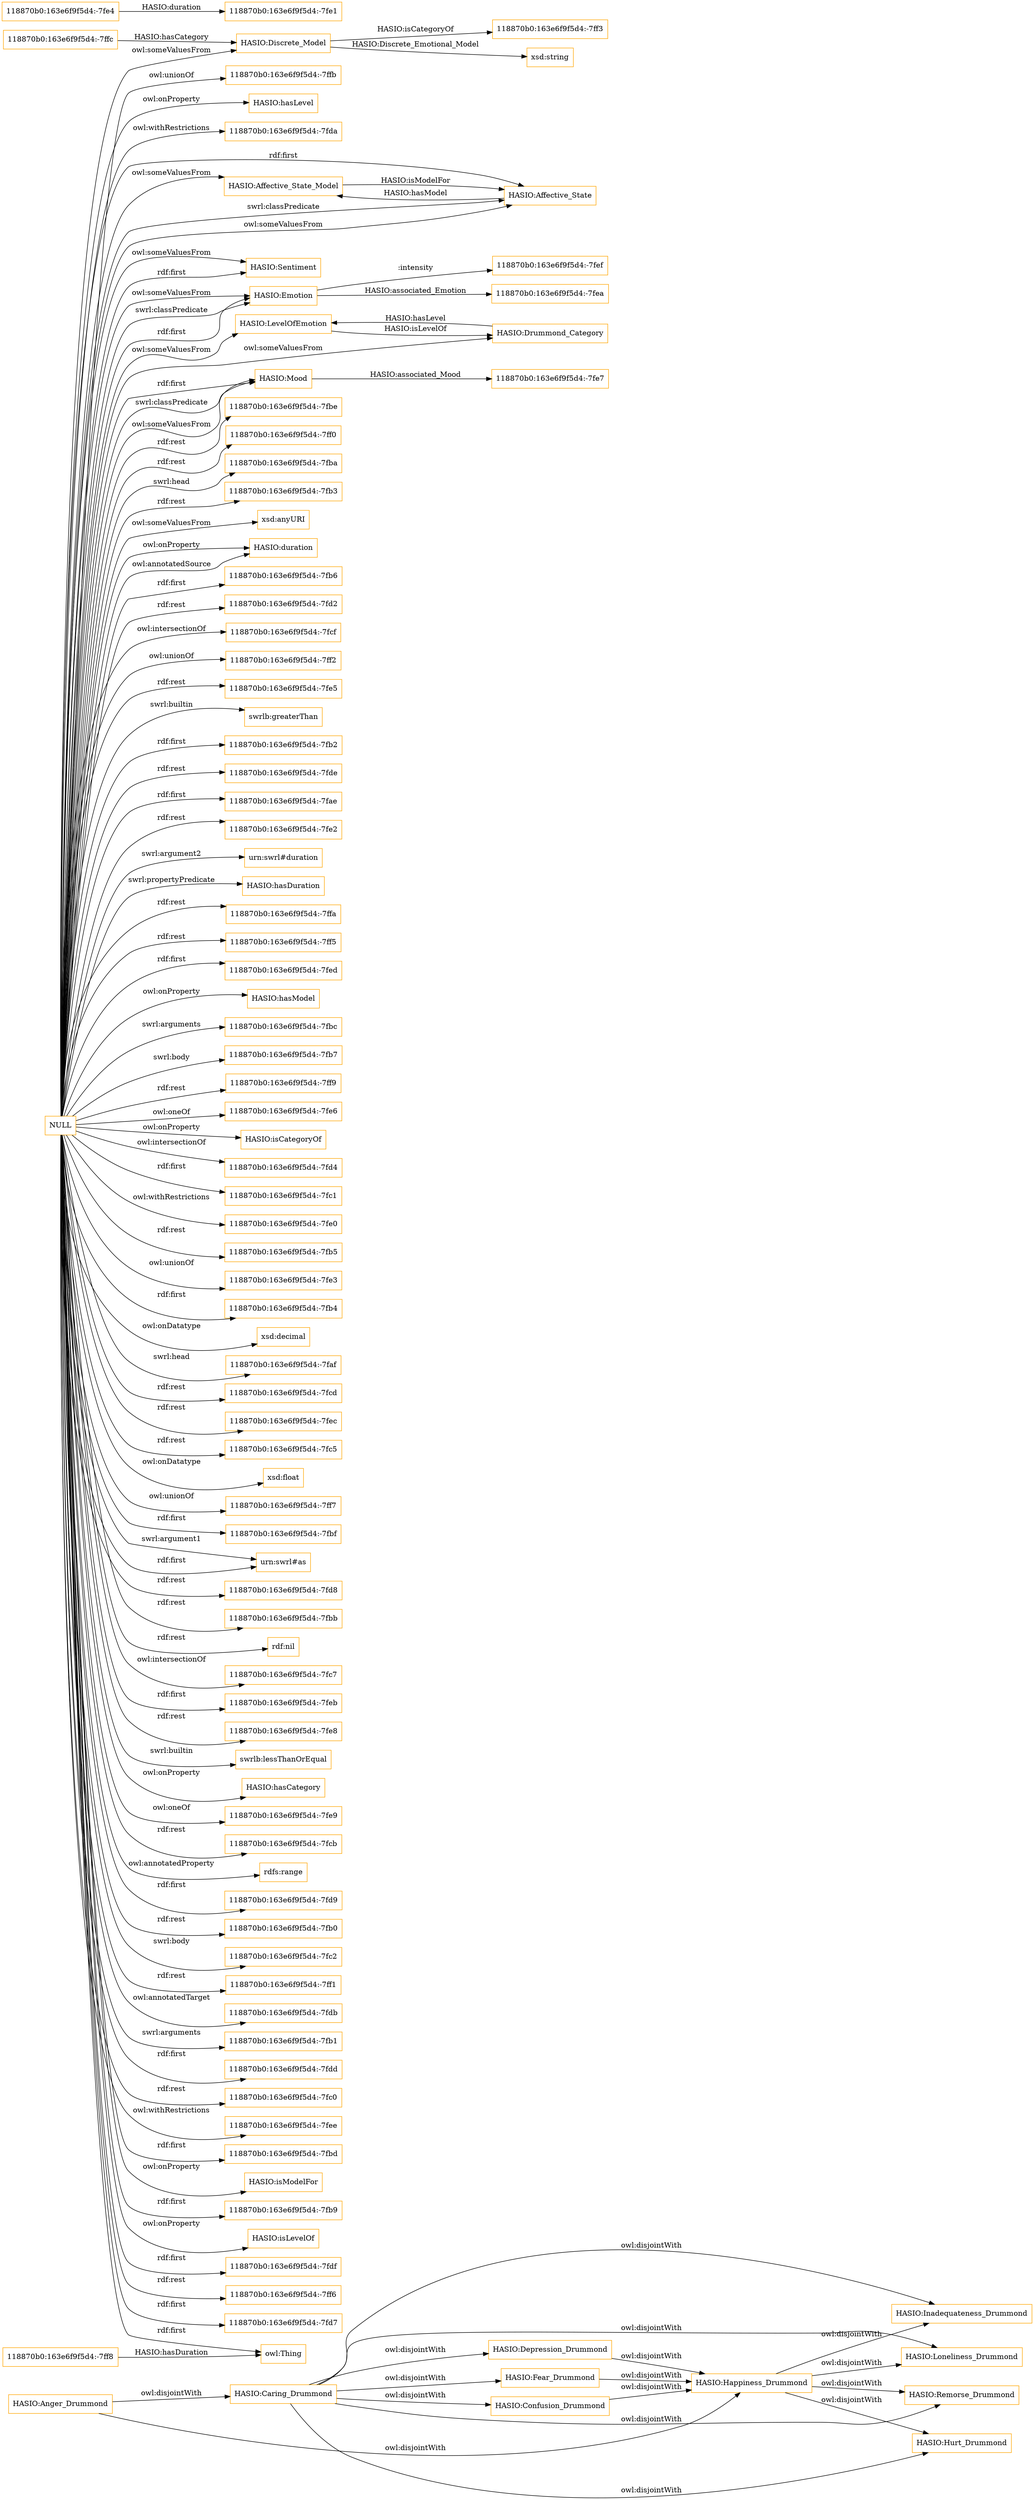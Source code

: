 digraph ar2dtool_diagram { 
rankdir=LR;
size="1501"
node [shape = rectangle, color="orange"]; "HASIO:Happiness_Drummond" "HASIO:Affective_State_Model" "HASIO:Loneliness_Drummond" "HASIO:Sentiment" "HASIO:Emotion" "HASIO:Affective_State" "HASIO:LevelOfEmotion" "HASIO:Confusion_Drummond" "HASIO:Mood" "HASIO:Remorse_Drummond" "118870b0:163e6f9f5d4:-7ffc" "HASIO:Anger_Drummond" "HASIO:Inadequateness_Drummond" "HASIO:Fear_Drummond" "118870b0:163e6f9f5d4:-7fe4" "HASIO:Depression_Drummond" "HASIO:Drummond_Category" "HASIO:Hurt_Drummond" "HASIO:Caring_Drummond" "HASIO:Discrete_Model" "118870b0:163e6f9f5d4:-7ff8" "118870b0:163e6f9f5d4:-7ff3" ; /*classes style*/
	"NULL" -> "118870b0:163e6f9f5d4:-7ff0" [ label = "rdf:rest" ];
	"NULL" -> "118870b0:163e6f9f5d4:-7fba" [ label = "swrl:head" ];
	"NULL" -> "HASIO:Drummond_Category" [ label = "owl:someValuesFrom" ];
	"NULL" -> "118870b0:163e6f9f5d4:-7fb3" [ label = "rdf:rest" ];
	"NULL" -> "xsd:anyURI" [ label = "owl:someValuesFrom" ];
	"NULL" -> "HASIO:duration" [ label = "owl:onProperty" ];
	"NULL" -> "118870b0:163e6f9f5d4:-7fb6" [ label = "rdf:first" ];
	"NULL" -> "118870b0:163e6f9f5d4:-7fd2" [ label = "rdf:rest" ];
	"NULL" -> "118870b0:163e6f9f5d4:-7fcf" [ label = "owl:intersectionOf" ];
	"NULL" -> "118870b0:163e6f9f5d4:-7ff2" [ label = "owl:unionOf" ];
	"NULL" -> "118870b0:163e6f9f5d4:-7fe5" [ label = "rdf:rest" ];
	"NULL" -> "swrlb:greaterThan" [ label = "swrl:builtin" ];
	"NULL" -> "HASIO:Discrete_Model" [ label = "owl:someValuesFrom" ];
	"NULL" -> "118870b0:163e6f9f5d4:-7fb2" [ label = "rdf:first" ];
	"NULL" -> "118870b0:163e6f9f5d4:-7fde" [ label = "rdf:rest" ];
	"NULL" -> "118870b0:163e6f9f5d4:-7fae" [ label = "rdf:first" ];
	"NULL" -> "118870b0:163e6f9f5d4:-7fe2" [ label = "rdf:rest" ];
	"NULL" -> "urn:swrl#duration" [ label = "swrl:argument2" ];
	"NULL" -> "HASIO:hasDuration" [ label = "swrl:propertyPredicate" ];
	"NULL" -> "118870b0:163e6f9f5d4:-7ffa" [ label = "rdf:rest" ];
	"NULL" -> "118870b0:163e6f9f5d4:-7ff5" [ label = "rdf:rest" ];
	"NULL" -> "118870b0:163e6f9f5d4:-7fed" [ label = "rdf:first" ];
	"NULL" -> "HASIO:hasModel" [ label = "owl:onProperty" ];
	"NULL" -> "118870b0:163e6f9f5d4:-7fbc" [ label = "swrl:arguments" ];
	"NULL" -> "118870b0:163e6f9f5d4:-7fb7" [ label = "swrl:body" ];
	"NULL" -> "118870b0:163e6f9f5d4:-7ff9" [ label = "rdf:rest" ];
	"NULL" -> "118870b0:163e6f9f5d4:-7fe6" [ label = "owl:oneOf" ];
	"NULL" -> "HASIO:isCategoryOf" [ label = "owl:onProperty" ];
	"NULL" -> "118870b0:163e6f9f5d4:-7fd4" [ label = "owl:intersectionOf" ];
	"NULL" -> "118870b0:163e6f9f5d4:-7fc1" [ label = "rdf:first" ];
	"NULL" -> "118870b0:163e6f9f5d4:-7fe0" [ label = "owl:withRestrictions" ];
	"NULL" -> "118870b0:163e6f9f5d4:-7fb5" [ label = "rdf:rest" ];
	"NULL" -> "118870b0:163e6f9f5d4:-7fe3" [ label = "owl:unionOf" ];
	"NULL" -> "118870b0:163e6f9f5d4:-7fb4" [ label = "rdf:first" ];
	"NULL" -> "xsd:decimal" [ label = "owl:onDatatype" ];
	"NULL" -> "118870b0:163e6f9f5d4:-7faf" [ label = "swrl:head" ];
	"NULL" -> "HASIO:LevelOfEmotion" [ label = "owl:someValuesFrom" ];
	"NULL" -> "118870b0:163e6f9f5d4:-7fcd" [ label = "rdf:rest" ];
	"NULL" -> "118870b0:163e6f9f5d4:-7fec" [ label = "rdf:rest" ];
	"NULL" -> "118870b0:163e6f9f5d4:-7fc5" [ label = "rdf:rest" ];
	"NULL" -> "xsd:float" [ label = "owl:onDatatype" ];
	"NULL" -> "118870b0:163e6f9f5d4:-7ff7" [ label = "owl:unionOf" ];
	"NULL" -> "118870b0:163e6f9f5d4:-7fbf" [ label = "rdf:first" ];
	"NULL" -> "urn:swrl#as" [ label = "swrl:argument1" ];
	"NULL" -> "HASIO:Mood" [ label = "swrl:classPredicate" ];
	"NULL" -> "118870b0:163e6f9f5d4:-7fd8" [ label = "rdf:rest" ];
	"NULL" -> "HASIO:Affective_State_Model" [ label = "owl:someValuesFrom" ];
	"NULL" -> "118870b0:163e6f9f5d4:-7fbb" [ label = "rdf:rest" ];
	"NULL" -> "HASIO:Emotion" [ label = "swrl:classPredicate" ];
	"NULL" -> "rdf:nil" [ label = "rdf:rest" ];
	"NULL" -> "118870b0:163e6f9f5d4:-7fc7" [ label = "owl:intersectionOf" ];
	"NULL" -> "118870b0:163e6f9f5d4:-7feb" [ label = "rdf:first" ];
	"NULL" -> "118870b0:163e6f9f5d4:-7fe8" [ label = "rdf:rest" ];
	"NULL" -> "swrlb:lessThanOrEqual" [ label = "swrl:builtin" ];
	"NULL" -> "HASIO:hasCategory" [ label = "owl:onProperty" ];
	"NULL" -> "HASIO:Mood" [ label = "owl:someValuesFrom" ];
	"NULL" -> "118870b0:163e6f9f5d4:-7fe9" [ label = "owl:oneOf" ];
	"NULL" -> "118870b0:163e6f9f5d4:-7fcb" [ label = "rdf:rest" ];
	"NULL" -> "rdfs:range" [ label = "owl:annotatedProperty" ];
	"NULL" -> "HASIO:Affective_State" [ label = "swrl:classPredicate" ];
	"NULL" -> "118870b0:163e6f9f5d4:-7fd9" [ label = "rdf:first" ];
	"NULL" -> "118870b0:163e6f9f5d4:-7fb0" [ label = "rdf:rest" ];
	"NULL" -> "118870b0:163e6f9f5d4:-7fc2" [ label = "swrl:body" ];
	"NULL" -> "HASIO:Emotion" [ label = "rdf:first" ];
	"NULL" -> "HASIO:Sentiment" [ label = "owl:someValuesFrom" ];
	"NULL" -> "118870b0:163e6f9f5d4:-7ff1" [ label = "rdf:rest" ];
	"NULL" -> "118870b0:163e6f9f5d4:-7fdb" [ label = "owl:annotatedTarget" ];
	"NULL" -> "118870b0:163e6f9f5d4:-7fb1" [ label = "swrl:arguments" ];
	"NULL" -> "HASIO:duration" [ label = "owl:annotatedSource" ];
	"NULL" -> "118870b0:163e6f9f5d4:-7fdd" [ label = "rdf:first" ];
	"NULL" -> "owl:Thing" [ label = "rdf:first" ];
	"NULL" -> "118870b0:163e6f9f5d4:-7fc0" [ label = "rdf:rest" ];
	"NULL" -> "118870b0:163e6f9f5d4:-7fee" [ label = "owl:withRestrictions" ];
	"NULL" -> "HASIO:Emotion" [ label = "owl:someValuesFrom" ];
	"NULL" -> "HASIO:Affective_State" [ label = "owl:someValuesFrom" ];
	"NULL" -> "118870b0:163e6f9f5d4:-7fbd" [ label = "rdf:first" ];
	"NULL" -> "HASIO:isModelFor" [ label = "owl:onProperty" ];
	"NULL" -> "118870b0:163e6f9f5d4:-7fb9" [ label = "rdf:first" ];
	"NULL" -> "urn:swrl#as" [ label = "rdf:first" ];
	"NULL" -> "HASIO:isLevelOf" [ label = "owl:onProperty" ];
	"NULL" -> "HASIO:Mood" [ label = "rdf:first" ];
	"NULL" -> "118870b0:163e6f9f5d4:-7fdf" [ label = "rdf:first" ];
	"NULL" -> "118870b0:163e6f9f5d4:-7ff6" [ label = "rdf:rest" ];
	"NULL" -> "HASIO:Affective_State" [ label = "rdf:first" ];
	"NULL" -> "118870b0:163e6f9f5d4:-7fd7" [ label = "rdf:first" ];
	"NULL" -> "118870b0:163e6f9f5d4:-7ffb" [ label = "owl:unionOf" ];
	"NULL" -> "HASIO:hasLevel" [ label = "owl:onProperty" ];
	"NULL" -> "HASIO:Sentiment" [ label = "rdf:first" ];
	"NULL" -> "118870b0:163e6f9f5d4:-7fda" [ label = "owl:withRestrictions" ];
	"NULL" -> "118870b0:163e6f9f5d4:-7fbe" [ label = "rdf:rest" ];
	"HASIO:Anger_Drummond" -> "HASIO:Happiness_Drummond" [ label = "owl:disjointWith" ];
	"HASIO:Anger_Drummond" -> "HASIO:Caring_Drummond" [ label = "owl:disjointWith" ];
	"HASIO:Depression_Drummond" -> "HASIO:Happiness_Drummond" [ label = "owl:disjointWith" ];
	"HASIO:Caring_Drummond" -> "HASIO:Remorse_Drummond" [ label = "owl:disjointWith" ];
	"HASIO:Caring_Drummond" -> "HASIO:Loneliness_Drummond" [ label = "owl:disjointWith" ];
	"HASIO:Caring_Drummond" -> "HASIO:Inadequateness_Drummond" [ label = "owl:disjointWith" ];
	"HASIO:Caring_Drummond" -> "HASIO:Hurt_Drummond" [ label = "owl:disjointWith" ];
	"HASIO:Caring_Drummond" -> "HASIO:Fear_Drummond" [ label = "owl:disjointWith" ];
	"HASIO:Caring_Drummond" -> "HASIO:Depression_Drummond" [ label = "owl:disjointWith" ];
	"HASIO:Caring_Drummond" -> "HASIO:Confusion_Drummond" [ label = "owl:disjointWith" ];
	"HASIO:Happiness_Drummond" -> "HASIO:Remorse_Drummond" [ label = "owl:disjointWith" ];
	"HASIO:Happiness_Drummond" -> "HASIO:Loneliness_Drummond" [ label = "owl:disjointWith" ];
	"HASIO:Happiness_Drummond" -> "HASIO:Inadequateness_Drummond" [ label = "owl:disjointWith" ];
	"HASIO:Happiness_Drummond" -> "HASIO:Hurt_Drummond" [ label = "owl:disjointWith" ];
	"HASIO:Confusion_Drummond" -> "HASIO:Happiness_Drummond" [ label = "owl:disjointWith" ];
	"HASIO:Fear_Drummond" -> "HASIO:Happiness_Drummond" [ label = "owl:disjointWith" ];
	"HASIO:Mood" -> "118870b0:163e6f9f5d4:-7fe7" [ label = "HASIO:associated_Mood" ];
	"HASIO:Discrete_Model" -> "xsd:string" [ label = "HASIO:Discrete_Emotional_Model" ];
	"HASIO:Emotion" -> "118870b0:163e6f9f5d4:-7fef" [ label = ":intensity" ];
	"HASIO:LevelOfEmotion" -> "HASIO:Drummond_Category" [ label = "HASIO:isLevelOf" ];
	"HASIO:Drummond_Category" -> "HASIO:LevelOfEmotion" [ label = "HASIO:hasLevel" ];
	"HASIO:Emotion" -> "118870b0:163e6f9f5d4:-7fea" [ label = "HASIO:associated_Emotion" ];
	"118870b0:163e6f9f5d4:-7ffc" -> "HASIO:Discrete_Model" [ label = "HASIO:hasCategory" ];
	"HASIO:Affective_State_Model" -> "HASIO:Affective_State" [ label = "HASIO:isModelFor" ];
	"HASIO:Discrete_Model" -> "118870b0:163e6f9f5d4:-7ff3" [ label = "HASIO:isCategoryOf" ];
	"118870b0:163e6f9f5d4:-7fe4" -> "118870b0:163e6f9f5d4:-7fe1" [ label = "HASIO:duration" ];
	"HASIO:Affective_State" -> "HASIO:Affective_State_Model" [ label = "HASIO:hasModel" ];
	"118870b0:163e6f9f5d4:-7ff8" -> "owl:Thing" [ label = "HASIO:hasDuration" ];

}
